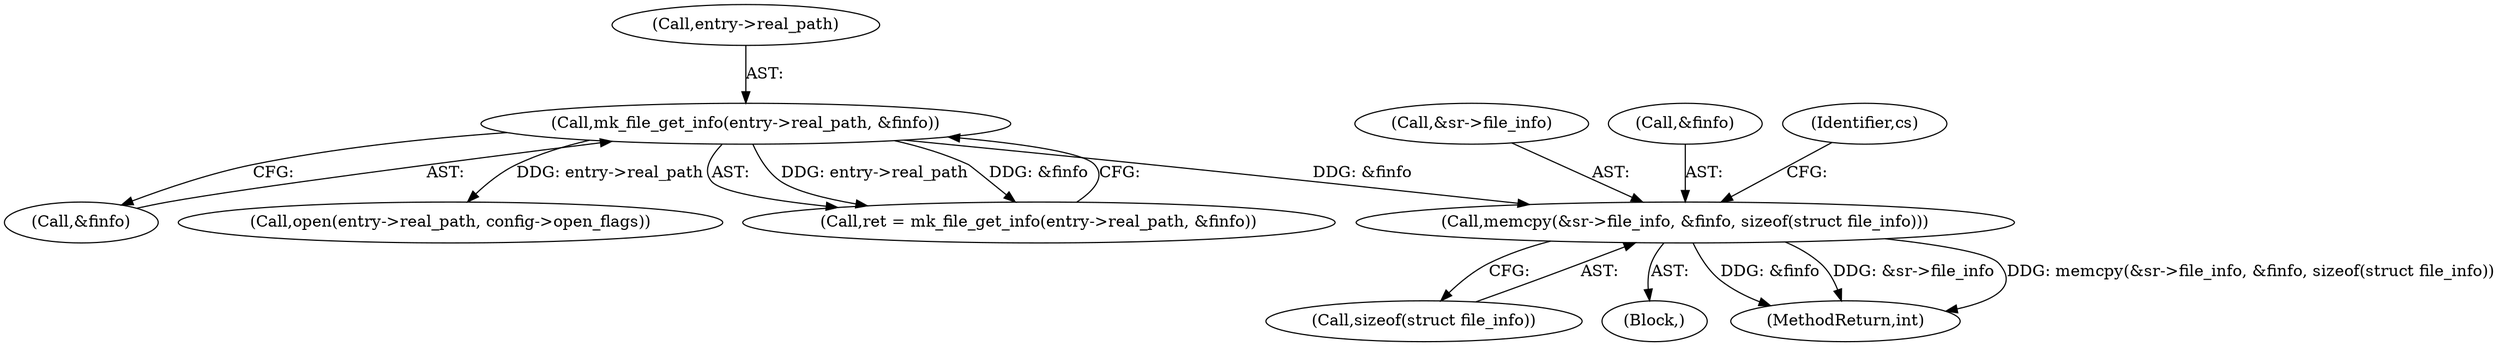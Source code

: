 digraph "0_monkey_b2d0e6f92310bb14a15aa2f8e96e1fb5379776dd@API" {
"1000211" [label="(Call,memcpy(&sr->file_info, &finfo, sizeof(struct file_info)))"];
"1000147" [label="(Call,mk_file_get_info(entry->real_path, &finfo))"];
"1000151" [label="(Call,&finfo)"];
"1000147" [label="(Call,mk_file_get_info(entry->real_path, &finfo))"];
"1000211" [label="(Call,memcpy(&sr->file_info, &finfo, sizeof(struct file_info)))"];
"1000212" [label="(Call,&sr->file_info)"];
"1000162" [label="(Call,open(entry->real_path, config->open_flags))"];
"1000218" [label="(Call,sizeof(struct file_info))"];
"1000145" [label="(Call,ret = mk_file_get_info(entry->real_path, &finfo))"];
"1000136" [label="(Block,)"];
"1000216" [label="(Call,&finfo)"];
"1000148" [label="(Call,entry->real_path)"];
"1000472" [label="(MethodReturn,int)"];
"1000222" [label="(Identifier,cs)"];
"1000211" -> "1000136"  [label="AST: "];
"1000211" -> "1000218"  [label="CFG: "];
"1000212" -> "1000211"  [label="AST: "];
"1000216" -> "1000211"  [label="AST: "];
"1000218" -> "1000211"  [label="AST: "];
"1000222" -> "1000211"  [label="CFG: "];
"1000211" -> "1000472"  [label="DDG: &finfo"];
"1000211" -> "1000472"  [label="DDG: &sr->file_info"];
"1000211" -> "1000472"  [label="DDG: memcpy(&sr->file_info, &finfo, sizeof(struct file_info))"];
"1000147" -> "1000211"  [label="DDG: &finfo"];
"1000147" -> "1000145"  [label="AST: "];
"1000147" -> "1000151"  [label="CFG: "];
"1000148" -> "1000147"  [label="AST: "];
"1000151" -> "1000147"  [label="AST: "];
"1000145" -> "1000147"  [label="CFG: "];
"1000147" -> "1000145"  [label="DDG: entry->real_path"];
"1000147" -> "1000145"  [label="DDG: &finfo"];
"1000147" -> "1000162"  [label="DDG: entry->real_path"];
}
